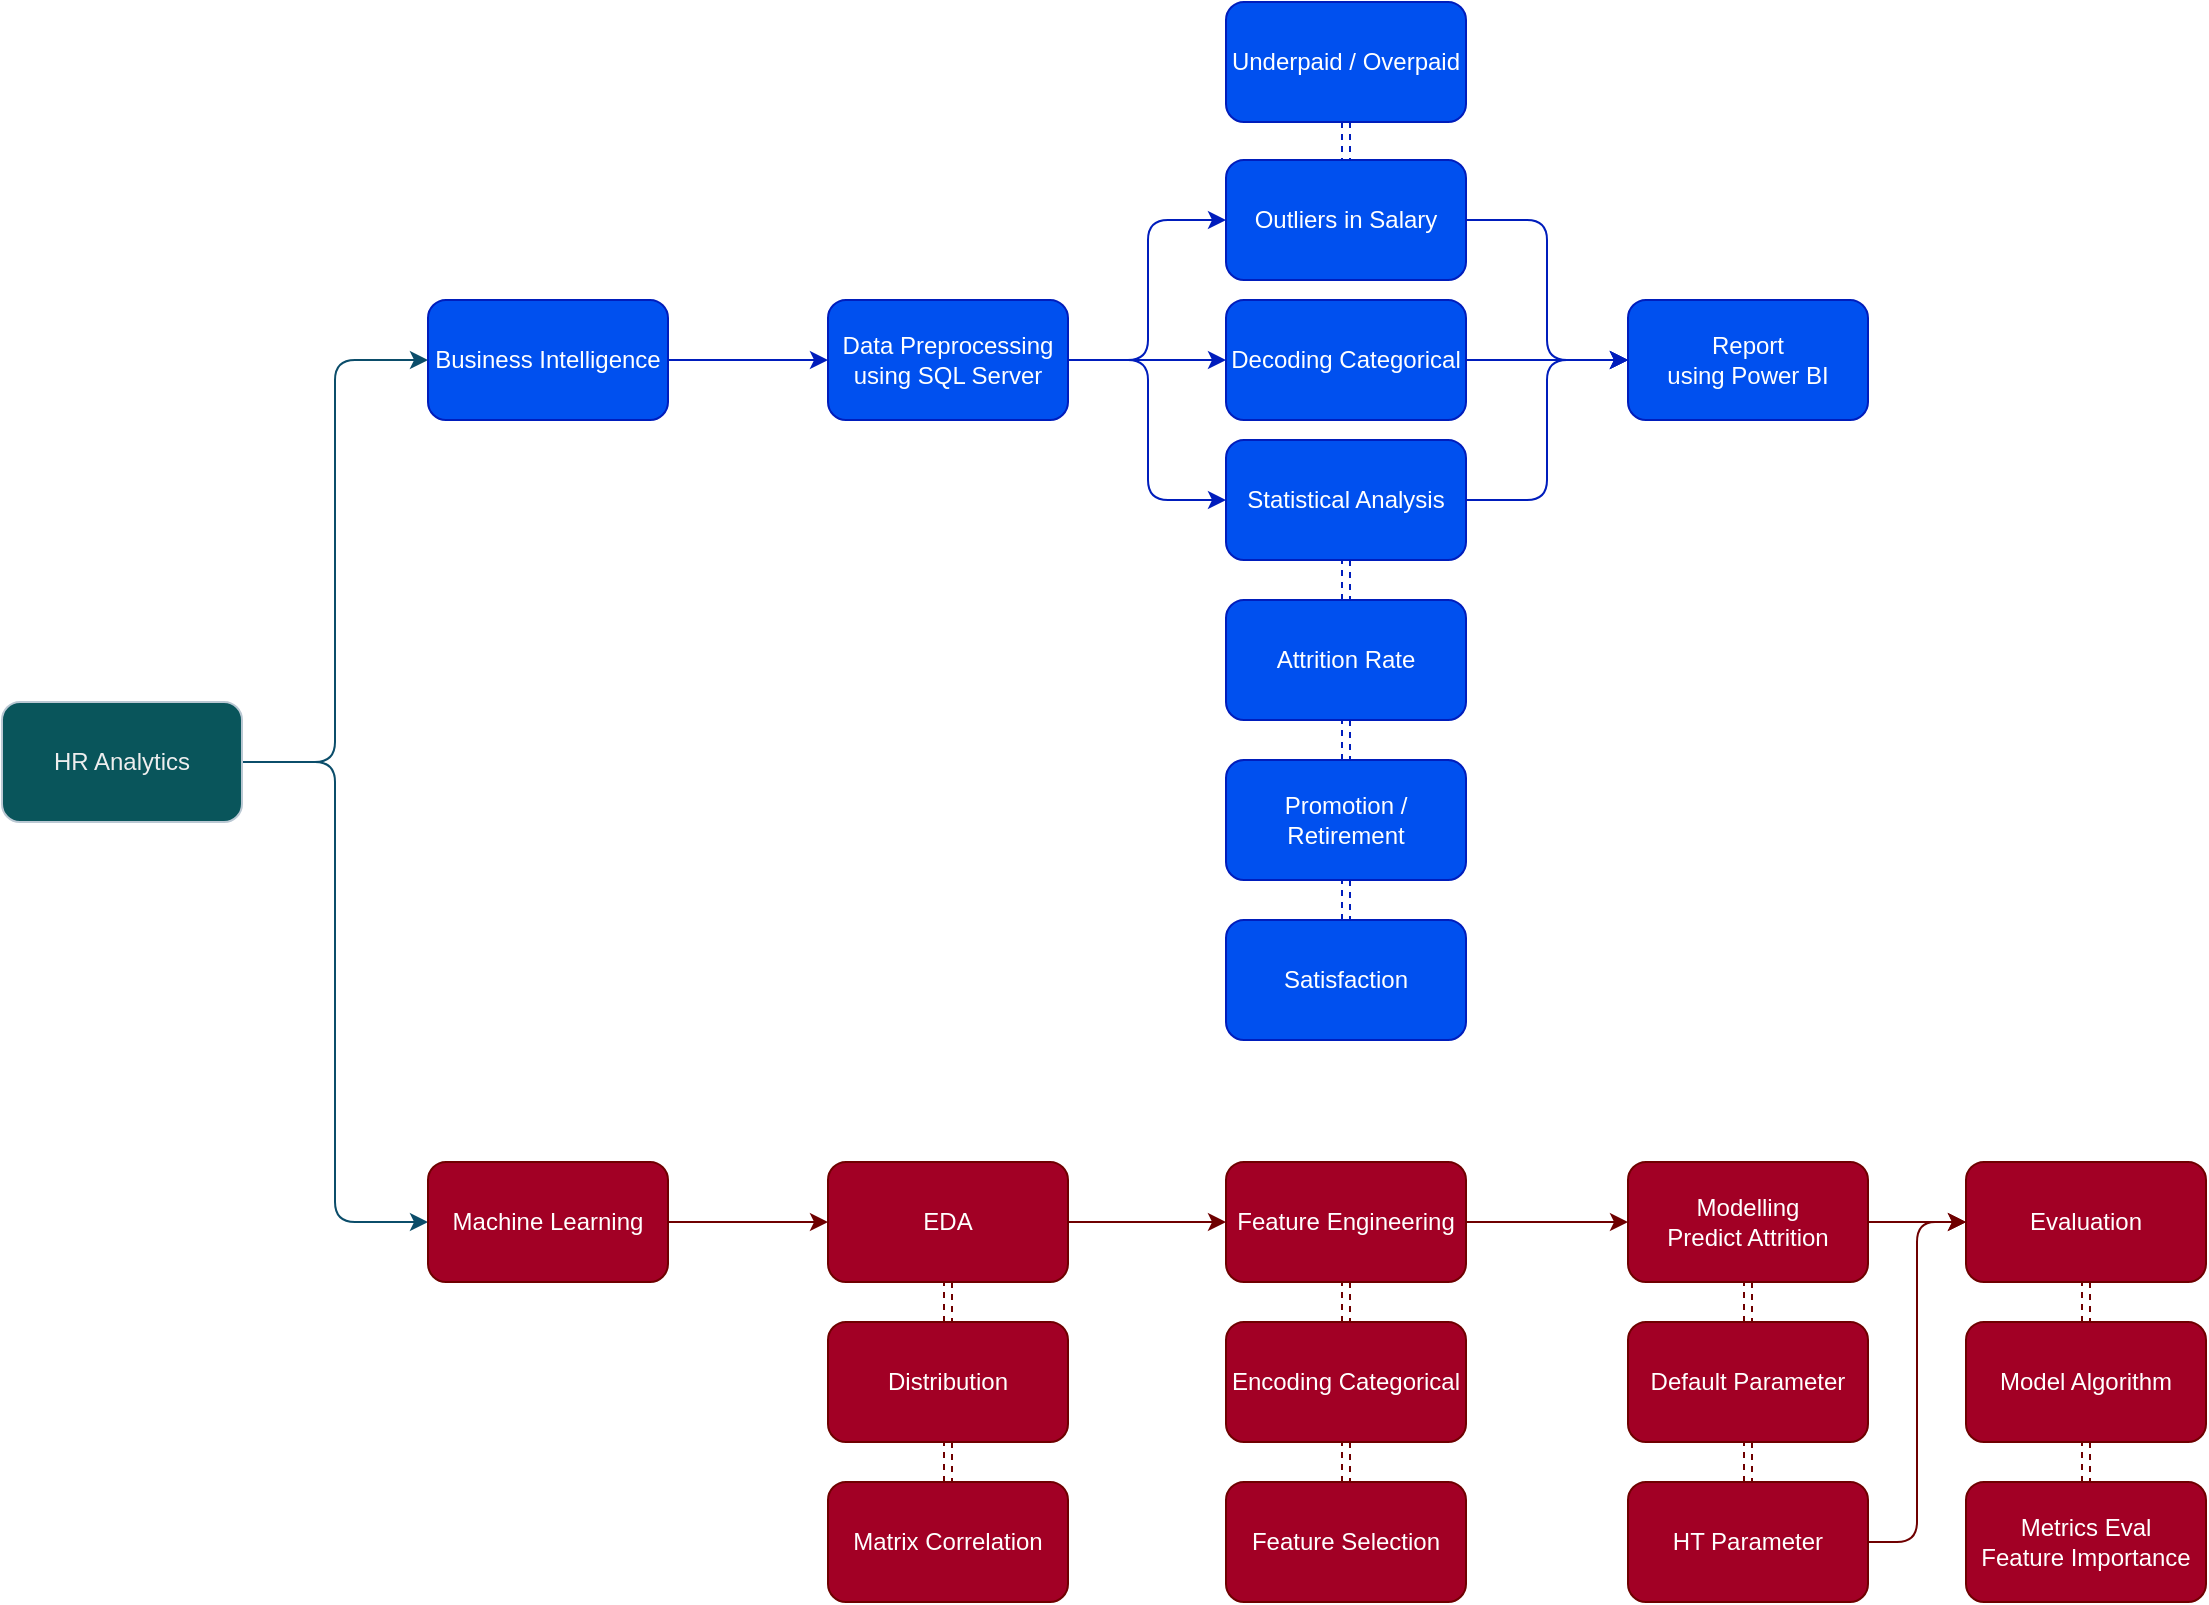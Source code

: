 <mxfile version="23.1.5" type="device">
  <diagram name="Page-1" id="A6vu8XVovvFWcUr1tH7J">
    <mxGraphModel dx="1418" dy="838" grid="1" gridSize="10" guides="1" tooltips="1" connect="1" arrows="1" fold="1" page="1" pageScale="1" pageWidth="1169" pageHeight="1654" math="0" shadow="0">
      <root>
        <mxCell id="0" />
        <mxCell id="1" parent="0" />
        <mxCell id="Gxf1ou_6h484_6Ft3IIh-24" style="edgeStyle=orthogonalEdgeStyle;rounded=1;orthogonalLoop=1;jettySize=auto;html=1;entryX=0;entryY=0.5;entryDx=0;entryDy=0;labelBackgroundColor=none;strokeColor=#0B4D6A;fontColor=default;" edge="1" parent="1" source="Gxf1ou_6h484_6Ft3IIh-1" target="Gxf1ou_6h484_6Ft3IIh-2">
          <mxGeometry relative="1" as="geometry" />
        </mxCell>
        <mxCell id="Gxf1ou_6h484_6Ft3IIh-41" style="edgeStyle=orthogonalEdgeStyle;rounded=1;orthogonalLoop=1;jettySize=auto;html=1;entryX=0;entryY=0.5;entryDx=0;entryDy=0;labelBackgroundColor=none;strokeColor=#0B4D6A;fontColor=default;" edge="1" parent="1" source="Gxf1ou_6h484_6Ft3IIh-1" target="Gxf1ou_6h484_6Ft3IIh-4">
          <mxGeometry relative="1" as="geometry" />
        </mxCell>
        <mxCell id="Gxf1ou_6h484_6Ft3IIh-1" value="HR Analytics" style="rounded=1;whiteSpace=wrap;html=1;labelBackgroundColor=none;fillColor=#09555B;strokeColor=#BAC8D3;fontColor=#EEEEEE;" vertex="1" parent="1">
          <mxGeometry x="30" y="430" width="120" height="60" as="geometry" />
        </mxCell>
        <mxCell id="Gxf1ou_6h484_6Ft3IIh-25" style="edgeStyle=orthogonalEdgeStyle;rounded=1;orthogonalLoop=1;jettySize=auto;html=1;entryX=0;entryY=0.5;entryDx=0;entryDy=0;labelBackgroundColor=none;strokeColor=#001DBC;fontColor=default;fillColor=#0050ef;" edge="1" parent="1" source="Gxf1ou_6h484_6Ft3IIh-2" target="Gxf1ou_6h484_6Ft3IIh-10">
          <mxGeometry relative="1" as="geometry">
            <mxPoint x="343" y="259" as="targetPoint" />
          </mxGeometry>
        </mxCell>
        <mxCell id="Gxf1ou_6h484_6Ft3IIh-2" value="Business Intelligence" style="whiteSpace=wrap;html=1;rounded=1;labelBackgroundColor=none;fillColor=#0050ef;strokeColor=#001DBC;fontColor=#ffffff;" vertex="1" parent="1">
          <mxGeometry x="243" y="229" width="120" height="60" as="geometry" />
        </mxCell>
        <mxCell id="Gxf1ou_6h484_6Ft3IIh-43" value="" style="edgeStyle=orthogonalEdgeStyle;rounded=1;orthogonalLoop=1;jettySize=auto;html=1;labelBackgroundColor=none;strokeColor=#6F0000;fontColor=default;fillColor=#a20025;" edge="1" parent="1" source="Gxf1ou_6h484_6Ft3IIh-4" target="Gxf1ou_6h484_6Ft3IIh-42">
          <mxGeometry relative="1" as="geometry" />
        </mxCell>
        <mxCell id="Gxf1ou_6h484_6Ft3IIh-4" value="Machine Learning" style="whiteSpace=wrap;html=1;rounded=1;labelBackgroundColor=none;fillColor=#a20025;strokeColor=#6F0000;fontColor=#ffffff;" vertex="1" parent="1">
          <mxGeometry x="243" y="660" width="120" height="60" as="geometry" />
        </mxCell>
        <mxCell id="Gxf1ou_6h484_6Ft3IIh-8" value="Report&lt;br&gt;using Power BI" style="whiteSpace=wrap;html=1;rounded=1;labelBackgroundColor=none;fillColor=#0050ef;strokeColor=#001DBC;fontColor=#ffffff;" vertex="1" parent="1">
          <mxGeometry x="843" y="229" width="120" height="60" as="geometry" />
        </mxCell>
        <mxCell id="Gxf1ou_6h484_6Ft3IIh-29" style="edgeStyle=orthogonalEdgeStyle;rounded=1;orthogonalLoop=1;jettySize=auto;html=1;entryX=0;entryY=0.5;entryDx=0;entryDy=0;labelBackgroundColor=none;strokeColor=#001DBC;fontColor=default;fillColor=#0050ef;" edge="1" parent="1" source="Gxf1ou_6h484_6Ft3IIh-10" target="Gxf1ou_6h484_6Ft3IIh-14">
          <mxGeometry relative="1" as="geometry" />
        </mxCell>
        <mxCell id="Gxf1ou_6h484_6Ft3IIh-30" style="edgeStyle=orthogonalEdgeStyle;rounded=1;orthogonalLoop=1;jettySize=auto;html=1;entryX=0;entryY=0.5;entryDx=0;entryDy=0;labelBackgroundColor=none;strokeColor=#001DBC;fontColor=default;fillColor=#0050ef;" edge="1" parent="1" source="Gxf1ou_6h484_6Ft3IIh-10" target="Gxf1ou_6h484_6Ft3IIh-22">
          <mxGeometry relative="1" as="geometry">
            <Array as="points">
              <mxPoint x="603" y="259" />
              <mxPoint x="603" y="329" />
            </Array>
          </mxGeometry>
        </mxCell>
        <mxCell id="Gxf1ou_6h484_6Ft3IIh-31" style="edgeStyle=orthogonalEdgeStyle;rounded=1;orthogonalLoop=1;jettySize=auto;html=1;entryX=0;entryY=0.5;entryDx=0;entryDy=0;labelBackgroundColor=none;strokeColor=#001DBC;fontColor=default;fillColor=#0050ef;" edge="1" parent="1" source="Gxf1ou_6h484_6Ft3IIh-10" target="Gxf1ou_6h484_6Ft3IIh-12">
          <mxGeometry relative="1" as="geometry">
            <Array as="points">
              <mxPoint x="603" y="259" />
              <mxPoint x="603" y="189" />
            </Array>
          </mxGeometry>
        </mxCell>
        <mxCell id="Gxf1ou_6h484_6Ft3IIh-10" value="Data Preprocessing&lt;br&gt;using SQL Server" style="whiteSpace=wrap;html=1;rounded=1;labelBackgroundColor=none;fillColor=#0050ef;strokeColor=#001DBC;fontColor=#ffffff;" vertex="1" parent="1">
          <mxGeometry x="443" y="229" width="120" height="60" as="geometry" />
        </mxCell>
        <mxCell id="Gxf1ou_6h484_6Ft3IIh-32" style="edgeStyle=orthogonalEdgeStyle;rounded=1;orthogonalLoop=1;jettySize=auto;html=1;exitX=1;exitY=0.5;exitDx=0;exitDy=0;entryX=0;entryY=0.5;entryDx=0;entryDy=0;labelBackgroundColor=none;strokeColor=#001DBC;fontColor=default;fillColor=#0050ef;" edge="1" parent="1" source="Gxf1ou_6h484_6Ft3IIh-12" target="Gxf1ou_6h484_6Ft3IIh-8">
          <mxGeometry relative="1" as="geometry" />
        </mxCell>
        <mxCell id="Gxf1ou_6h484_6Ft3IIh-40" style="edgeStyle=orthogonalEdgeStyle;rounded=1;orthogonalLoop=1;jettySize=auto;html=1;entryX=0.5;entryY=1;entryDx=0;entryDy=0;shape=link;dashed=1;labelBackgroundColor=none;strokeColor=#001DBC;fontColor=default;fillColor=#0050ef;" edge="1" parent="1" source="Gxf1ou_6h484_6Ft3IIh-12" target="Gxf1ou_6h484_6Ft3IIh-39">
          <mxGeometry relative="1" as="geometry" />
        </mxCell>
        <mxCell id="Gxf1ou_6h484_6Ft3IIh-12" value="Outliers in Salary" style="whiteSpace=wrap;html=1;rounded=1;labelBackgroundColor=none;fillColor=#0050ef;strokeColor=#001DBC;fontColor=#ffffff;" vertex="1" parent="1">
          <mxGeometry x="642" y="159" width="120" height="60" as="geometry" />
        </mxCell>
        <mxCell id="Gxf1ou_6h484_6Ft3IIh-33" style="edgeStyle=orthogonalEdgeStyle;rounded=1;orthogonalLoop=1;jettySize=auto;html=1;entryX=0;entryY=0.5;entryDx=0;entryDy=0;labelBackgroundColor=none;strokeColor=#001DBC;fontColor=default;fillColor=#0050ef;" edge="1" parent="1" source="Gxf1ou_6h484_6Ft3IIh-14" target="Gxf1ou_6h484_6Ft3IIh-8">
          <mxGeometry relative="1" as="geometry" />
        </mxCell>
        <mxCell id="Gxf1ou_6h484_6Ft3IIh-14" value="Decoding Categorical" style="whiteSpace=wrap;html=1;rounded=1;labelBackgroundColor=none;fillColor=#0050ef;strokeColor=#001DBC;fontColor=#ffffff;" vertex="1" parent="1">
          <mxGeometry x="642" y="229" width="120" height="60" as="geometry" />
        </mxCell>
        <mxCell id="Gxf1ou_6h484_6Ft3IIh-37" style="edgeStyle=orthogonalEdgeStyle;rounded=1;orthogonalLoop=1;jettySize=auto;html=1;exitX=0.5;exitY=1;exitDx=0;exitDy=0;shape=link;dashed=1;labelBackgroundColor=none;strokeColor=#001DBC;fontColor=default;fillColor=#0050ef;" edge="1" parent="1" source="Gxf1ou_6h484_6Ft3IIh-16" target="Gxf1ou_6h484_6Ft3IIh-18">
          <mxGeometry relative="1" as="geometry" />
        </mxCell>
        <mxCell id="Gxf1ou_6h484_6Ft3IIh-16" value="Attrition Rate" style="whiteSpace=wrap;html=1;rounded=1;labelBackgroundColor=none;fillColor=#0050ef;strokeColor=#001DBC;fontColor=#ffffff;" vertex="1" parent="1">
          <mxGeometry x="642" y="379" width="120" height="60" as="geometry" />
        </mxCell>
        <mxCell id="Gxf1ou_6h484_6Ft3IIh-38" style="edgeStyle=orthogonalEdgeStyle;rounded=1;orthogonalLoop=1;jettySize=auto;html=1;shape=link;dashed=1;labelBackgroundColor=none;strokeColor=#001DBC;fontColor=default;fillColor=#0050ef;" edge="1" parent="1" source="Gxf1ou_6h484_6Ft3IIh-18" target="Gxf1ou_6h484_6Ft3IIh-20">
          <mxGeometry relative="1" as="geometry" />
        </mxCell>
        <mxCell id="Gxf1ou_6h484_6Ft3IIh-18" value="Promotion / Retirement" style="whiteSpace=wrap;html=1;rounded=1;labelBackgroundColor=none;fillColor=#0050ef;strokeColor=#001DBC;fontColor=#ffffff;" vertex="1" parent="1">
          <mxGeometry x="642" y="459" width="120" height="60" as="geometry" />
        </mxCell>
        <mxCell id="Gxf1ou_6h484_6Ft3IIh-20" value="Satisfaction" style="whiteSpace=wrap;html=1;rounded=1;labelBackgroundColor=none;fillColor=#0050ef;strokeColor=#001DBC;fontColor=#ffffff;" vertex="1" parent="1">
          <mxGeometry x="642" y="539" width="120" height="60" as="geometry" />
        </mxCell>
        <mxCell id="Gxf1ou_6h484_6Ft3IIh-34" style="edgeStyle=orthogonalEdgeStyle;rounded=1;orthogonalLoop=1;jettySize=auto;html=1;entryX=0;entryY=0.5;entryDx=0;entryDy=0;labelBackgroundColor=none;strokeColor=#001DBC;fontColor=default;fillColor=#0050ef;" edge="1" parent="1" source="Gxf1ou_6h484_6Ft3IIh-22" target="Gxf1ou_6h484_6Ft3IIh-8">
          <mxGeometry relative="1" as="geometry" />
        </mxCell>
        <mxCell id="Gxf1ou_6h484_6Ft3IIh-36" style="edgeStyle=orthogonalEdgeStyle;rounded=1;orthogonalLoop=1;jettySize=auto;html=1;shape=link;dashed=1;labelBackgroundColor=none;strokeColor=#001DBC;fontColor=default;fillColor=#0050ef;" edge="1" parent="1" source="Gxf1ou_6h484_6Ft3IIh-22" target="Gxf1ou_6h484_6Ft3IIh-16">
          <mxGeometry relative="1" as="geometry" />
        </mxCell>
        <mxCell id="Gxf1ou_6h484_6Ft3IIh-22" value="Statistical Analysis" style="whiteSpace=wrap;html=1;rounded=1;labelBackgroundColor=none;fillColor=#0050ef;strokeColor=#001DBC;fontColor=#ffffff;" vertex="1" parent="1">
          <mxGeometry x="642" y="299" width="120" height="60" as="geometry" />
        </mxCell>
        <mxCell id="Gxf1ou_6h484_6Ft3IIh-39" value="Underpaid / Overpaid" style="whiteSpace=wrap;html=1;rounded=1;labelBackgroundColor=none;fillColor=#0050ef;strokeColor=#001DBC;fontColor=#ffffff;" vertex="1" parent="1">
          <mxGeometry x="642" y="80" width="120" height="60" as="geometry" />
        </mxCell>
        <mxCell id="Gxf1ou_6h484_6Ft3IIh-45" value="" style="edgeStyle=orthogonalEdgeStyle;rounded=1;orthogonalLoop=1;jettySize=auto;html=1;labelBackgroundColor=none;strokeColor=#6F0000;fontColor=default;fillColor=#a20025;" edge="1" parent="1" source="Gxf1ou_6h484_6Ft3IIh-42" target="Gxf1ou_6h484_6Ft3IIh-44">
          <mxGeometry relative="1" as="geometry" />
        </mxCell>
        <mxCell id="Gxf1ou_6h484_6Ft3IIh-62" value="" style="edgeStyle=orthogonalEdgeStyle;rounded=1;orthogonalLoop=1;jettySize=auto;html=1;shape=link;dashed=1;labelBackgroundColor=none;strokeColor=#6F0000;fontColor=default;fillColor=#a20025;" edge="1" parent="1" source="Gxf1ou_6h484_6Ft3IIh-42" target="Gxf1ou_6h484_6Ft3IIh-61">
          <mxGeometry relative="1" as="geometry" />
        </mxCell>
        <mxCell id="Gxf1ou_6h484_6Ft3IIh-42" value="EDA" style="whiteSpace=wrap;html=1;rounded=1;labelBackgroundColor=none;fillColor=#a20025;strokeColor=#6F0000;fontColor=#ffffff;" vertex="1" parent="1">
          <mxGeometry x="443" y="660" width="120" height="60" as="geometry" />
        </mxCell>
        <mxCell id="Gxf1ou_6h484_6Ft3IIh-47" value="" style="edgeStyle=orthogonalEdgeStyle;rounded=1;orthogonalLoop=1;jettySize=auto;html=1;shape=link;dashed=1;labelBackgroundColor=none;strokeColor=#6F0000;fontColor=default;fillColor=#a20025;" edge="1" parent="1" source="Gxf1ou_6h484_6Ft3IIh-44" target="Gxf1ou_6h484_6Ft3IIh-46">
          <mxGeometry relative="1" as="geometry" />
        </mxCell>
        <mxCell id="Gxf1ou_6h484_6Ft3IIh-49" value="" style="edgeStyle=orthogonalEdgeStyle;rounded=1;orthogonalLoop=1;jettySize=auto;html=1;labelBackgroundColor=none;strokeColor=#6F0000;fontColor=default;fillColor=#a20025;" edge="1" parent="1" source="Gxf1ou_6h484_6Ft3IIh-44" target="Gxf1ou_6h484_6Ft3IIh-48">
          <mxGeometry relative="1" as="geometry" />
        </mxCell>
        <mxCell id="Gxf1ou_6h484_6Ft3IIh-44" value="Feature Engineering" style="whiteSpace=wrap;html=1;rounded=1;labelBackgroundColor=none;fillColor=#a20025;strokeColor=#6F0000;fontColor=#ffffff;" vertex="1" parent="1">
          <mxGeometry x="642" y="660" width="120" height="60" as="geometry" />
        </mxCell>
        <mxCell id="Gxf1ou_6h484_6Ft3IIh-66" value="" style="edgeStyle=orthogonalEdgeStyle;rounded=1;orthogonalLoop=1;jettySize=auto;html=1;shape=link;dashed=1;labelBackgroundColor=none;strokeColor=#6F0000;fontColor=default;fillColor=#a20025;" edge="1" parent="1" source="Gxf1ou_6h484_6Ft3IIh-46" target="Gxf1ou_6h484_6Ft3IIh-65">
          <mxGeometry relative="1" as="geometry" />
        </mxCell>
        <mxCell id="Gxf1ou_6h484_6Ft3IIh-46" value="Encoding Categorical" style="whiteSpace=wrap;html=1;rounded=1;labelBackgroundColor=none;fillColor=#a20025;strokeColor=#6F0000;fontColor=#ffffff;" vertex="1" parent="1">
          <mxGeometry x="642" y="740" width="120" height="60" as="geometry" />
        </mxCell>
        <mxCell id="Gxf1ou_6h484_6Ft3IIh-51" value="" style="edgeStyle=orthogonalEdgeStyle;rounded=1;orthogonalLoop=1;jettySize=auto;html=1;shape=link;dashed=1;labelBackgroundColor=none;strokeColor=#6F0000;fontColor=default;fillColor=#a20025;" edge="1" parent="1" source="Gxf1ou_6h484_6Ft3IIh-48" target="Gxf1ou_6h484_6Ft3IIh-50">
          <mxGeometry relative="1" as="geometry" />
        </mxCell>
        <mxCell id="Gxf1ou_6h484_6Ft3IIh-55" value="" style="edgeStyle=orthogonalEdgeStyle;rounded=1;orthogonalLoop=1;jettySize=auto;html=1;labelBackgroundColor=none;strokeColor=#6F0000;fontColor=default;fillColor=#a20025;" edge="1" parent="1" source="Gxf1ou_6h484_6Ft3IIh-48" target="Gxf1ou_6h484_6Ft3IIh-54">
          <mxGeometry relative="1" as="geometry" />
        </mxCell>
        <mxCell id="Gxf1ou_6h484_6Ft3IIh-48" value="Modelling&lt;br&gt;Predict Attrition" style="whiteSpace=wrap;html=1;rounded=1;labelBackgroundColor=none;fillColor=#a20025;strokeColor=#6F0000;fontColor=#ffffff;" vertex="1" parent="1">
          <mxGeometry x="843" y="660" width="120" height="60" as="geometry" />
        </mxCell>
        <mxCell id="Gxf1ou_6h484_6Ft3IIh-53" value="" style="edgeStyle=orthogonalEdgeStyle;rounded=1;orthogonalLoop=1;jettySize=auto;html=1;shape=link;dashed=1;labelBackgroundColor=none;strokeColor=#6F0000;fontColor=default;fillColor=#a20025;" edge="1" parent="1" source="Gxf1ou_6h484_6Ft3IIh-50" target="Gxf1ou_6h484_6Ft3IIh-52">
          <mxGeometry relative="1" as="geometry" />
        </mxCell>
        <mxCell id="Gxf1ou_6h484_6Ft3IIh-50" value="Default Parameter" style="whiteSpace=wrap;html=1;rounded=1;labelBackgroundColor=none;fillColor=#a20025;strokeColor=#6F0000;fontColor=#ffffff;" vertex="1" parent="1">
          <mxGeometry x="843" y="740" width="120" height="60" as="geometry" />
        </mxCell>
        <mxCell id="Gxf1ou_6h484_6Ft3IIh-58" style="edgeStyle=orthogonalEdgeStyle;rounded=1;orthogonalLoop=1;jettySize=auto;html=1;entryX=0;entryY=0.5;entryDx=0;entryDy=0;labelBackgroundColor=none;strokeColor=#6F0000;fontColor=default;fillColor=#a20025;" edge="1" parent="1" source="Gxf1ou_6h484_6Ft3IIh-52" target="Gxf1ou_6h484_6Ft3IIh-54">
          <mxGeometry relative="1" as="geometry" />
        </mxCell>
        <mxCell id="Gxf1ou_6h484_6Ft3IIh-52" value="HT Parameter" style="whiteSpace=wrap;html=1;rounded=1;labelBackgroundColor=none;fillColor=#a20025;strokeColor=#6F0000;fontColor=#ffffff;" vertex="1" parent="1">
          <mxGeometry x="843" y="820" width="120" height="60" as="geometry" />
        </mxCell>
        <mxCell id="Gxf1ou_6h484_6Ft3IIh-57" value="" style="edgeStyle=orthogonalEdgeStyle;rounded=1;orthogonalLoop=1;jettySize=auto;html=1;dashed=1;shape=link;labelBackgroundColor=none;strokeColor=#6F0000;fontColor=default;fillColor=#a20025;" edge="1" parent="1" source="Gxf1ou_6h484_6Ft3IIh-54" target="Gxf1ou_6h484_6Ft3IIh-56">
          <mxGeometry relative="1" as="geometry" />
        </mxCell>
        <mxCell id="Gxf1ou_6h484_6Ft3IIh-54" value="Evaluation" style="whiteSpace=wrap;html=1;rounded=1;labelBackgroundColor=none;fillColor=#a20025;strokeColor=#6F0000;fontColor=#ffffff;" vertex="1" parent="1">
          <mxGeometry x="1012" y="660" width="120" height="60" as="geometry" />
        </mxCell>
        <mxCell id="Gxf1ou_6h484_6Ft3IIh-60" value="" style="edgeStyle=orthogonalEdgeStyle;rounded=1;orthogonalLoop=1;jettySize=auto;html=1;dashed=1;shape=link;labelBackgroundColor=none;strokeColor=#6F0000;fontColor=default;fillColor=#a20025;" edge="1" parent="1" source="Gxf1ou_6h484_6Ft3IIh-56" target="Gxf1ou_6h484_6Ft3IIh-59">
          <mxGeometry relative="1" as="geometry" />
        </mxCell>
        <mxCell id="Gxf1ou_6h484_6Ft3IIh-56" value="Model Algorithm" style="whiteSpace=wrap;html=1;rounded=1;labelBackgroundColor=none;fillColor=#a20025;strokeColor=#6F0000;fontColor=#ffffff;" vertex="1" parent="1">
          <mxGeometry x="1012" y="740" width="120" height="60" as="geometry" />
        </mxCell>
        <mxCell id="Gxf1ou_6h484_6Ft3IIh-59" value="Metrics Eval&lt;br&gt;Feature Importance" style="whiteSpace=wrap;html=1;rounded=1;labelBackgroundColor=none;fillColor=#a20025;strokeColor=#6F0000;fontColor=#ffffff;" vertex="1" parent="1">
          <mxGeometry x="1012" y="820" width="120" height="60" as="geometry" />
        </mxCell>
        <mxCell id="Gxf1ou_6h484_6Ft3IIh-64" value="" style="edgeStyle=orthogonalEdgeStyle;rounded=1;orthogonalLoop=1;jettySize=auto;html=1;shape=link;dashed=1;labelBackgroundColor=none;strokeColor=#6F0000;fontColor=default;fillColor=#a20025;" edge="1" parent="1" source="Gxf1ou_6h484_6Ft3IIh-61" target="Gxf1ou_6h484_6Ft3IIh-63">
          <mxGeometry relative="1" as="geometry" />
        </mxCell>
        <mxCell id="Gxf1ou_6h484_6Ft3IIh-61" value="Distribution" style="whiteSpace=wrap;html=1;rounded=1;labelBackgroundColor=none;fillColor=#a20025;strokeColor=#6F0000;fontColor=#ffffff;" vertex="1" parent="1">
          <mxGeometry x="443" y="740" width="120" height="60" as="geometry" />
        </mxCell>
        <mxCell id="Gxf1ou_6h484_6Ft3IIh-63" value="Matrix Correlation" style="whiteSpace=wrap;html=1;rounded=1;labelBackgroundColor=none;fillColor=#a20025;strokeColor=#6F0000;fontColor=#ffffff;" vertex="1" parent="1">
          <mxGeometry x="443" y="820" width="120" height="60" as="geometry" />
        </mxCell>
        <mxCell id="Gxf1ou_6h484_6Ft3IIh-65" value="Feature Selection" style="whiteSpace=wrap;html=1;rounded=1;labelBackgroundColor=none;fillColor=#a20025;strokeColor=#6F0000;fontColor=#ffffff;" vertex="1" parent="1">
          <mxGeometry x="642" y="820" width="120" height="60" as="geometry" />
        </mxCell>
      </root>
    </mxGraphModel>
  </diagram>
</mxfile>

